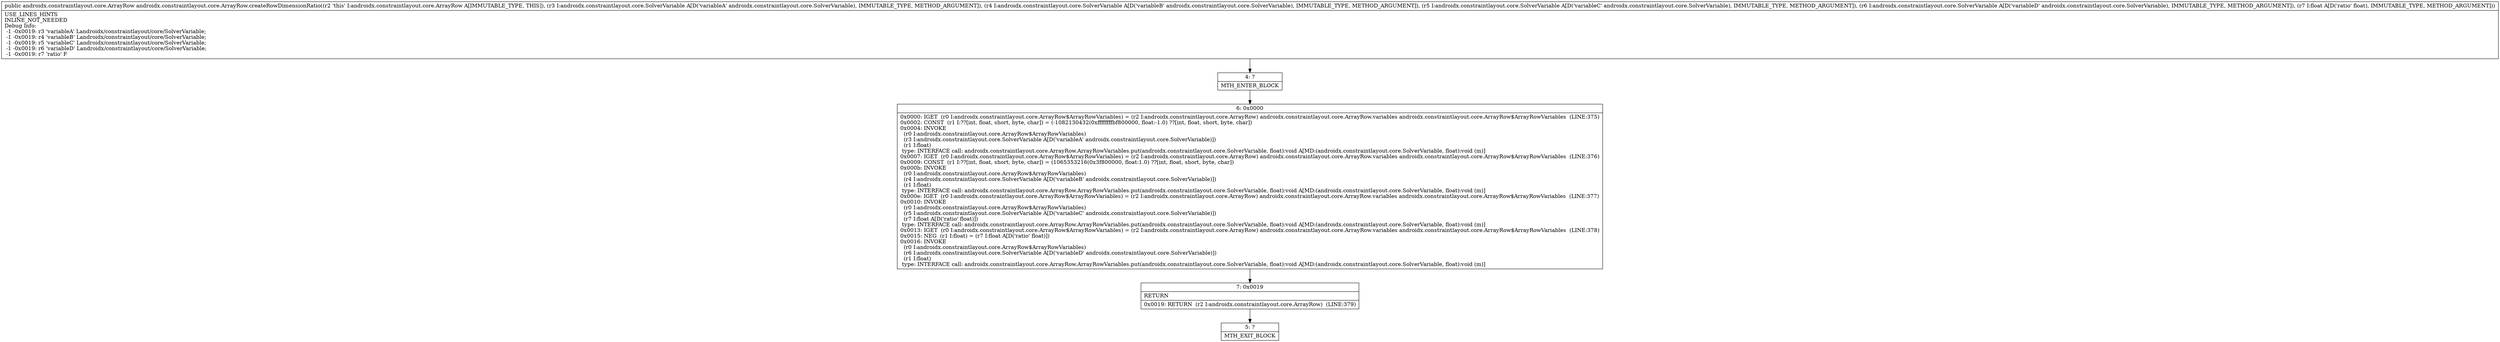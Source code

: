 digraph "CFG forandroidx.constraintlayout.core.ArrayRow.createRowDimensionRatio(Landroidx\/constraintlayout\/core\/SolverVariable;Landroidx\/constraintlayout\/core\/SolverVariable;Landroidx\/constraintlayout\/core\/SolverVariable;Landroidx\/constraintlayout\/core\/SolverVariable;F)Landroidx\/constraintlayout\/core\/ArrayRow;" {
Node_4 [shape=record,label="{4\:\ ?|MTH_ENTER_BLOCK\l}"];
Node_6 [shape=record,label="{6\:\ 0x0000|0x0000: IGET  (r0 I:androidx.constraintlayout.core.ArrayRow$ArrayRowVariables) = (r2 I:androidx.constraintlayout.core.ArrayRow) androidx.constraintlayout.core.ArrayRow.variables androidx.constraintlayout.core.ArrayRow$ArrayRowVariables  (LINE:375)\l0x0002: CONST  (r1 I:??[int, float, short, byte, char]) = (\-1082130432(0xffffffffbf800000, float:\-1.0) ??[int, float, short, byte, char]) \l0x0004: INVOKE  \l  (r0 I:androidx.constraintlayout.core.ArrayRow$ArrayRowVariables)\l  (r3 I:androidx.constraintlayout.core.SolverVariable A[D('variableA' androidx.constraintlayout.core.SolverVariable)])\l  (r1 I:float)\l type: INTERFACE call: androidx.constraintlayout.core.ArrayRow.ArrayRowVariables.put(androidx.constraintlayout.core.SolverVariable, float):void A[MD:(androidx.constraintlayout.core.SolverVariable, float):void (m)]\l0x0007: IGET  (r0 I:androidx.constraintlayout.core.ArrayRow$ArrayRowVariables) = (r2 I:androidx.constraintlayout.core.ArrayRow) androidx.constraintlayout.core.ArrayRow.variables androidx.constraintlayout.core.ArrayRow$ArrayRowVariables  (LINE:376)\l0x0009: CONST  (r1 I:??[int, float, short, byte, char]) = (1065353216(0x3f800000, float:1.0) ??[int, float, short, byte, char]) \l0x000b: INVOKE  \l  (r0 I:androidx.constraintlayout.core.ArrayRow$ArrayRowVariables)\l  (r4 I:androidx.constraintlayout.core.SolverVariable A[D('variableB' androidx.constraintlayout.core.SolverVariable)])\l  (r1 I:float)\l type: INTERFACE call: androidx.constraintlayout.core.ArrayRow.ArrayRowVariables.put(androidx.constraintlayout.core.SolverVariable, float):void A[MD:(androidx.constraintlayout.core.SolverVariable, float):void (m)]\l0x000e: IGET  (r0 I:androidx.constraintlayout.core.ArrayRow$ArrayRowVariables) = (r2 I:androidx.constraintlayout.core.ArrayRow) androidx.constraintlayout.core.ArrayRow.variables androidx.constraintlayout.core.ArrayRow$ArrayRowVariables  (LINE:377)\l0x0010: INVOKE  \l  (r0 I:androidx.constraintlayout.core.ArrayRow$ArrayRowVariables)\l  (r5 I:androidx.constraintlayout.core.SolverVariable A[D('variableC' androidx.constraintlayout.core.SolverVariable)])\l  (r7 I:float A[D('ratio' float)])\l type: INTERFACE call: androidx.constraintlayout.core.ArrayRow.ArrayRowVariables.put(androidx.constraintlayout.core.SolverVariable, float):void A[MD:(androidx.constraintlayout.core.SolverVariable, float):void (m)]\l0x0013: IGET  (r0 I:androidx.constraintlayout.core.ArrayRow$ArrayRowVariables) = (r2 I:androidx.constraintlayout.core.ArrayRow) androidx.constraintlayout.core.ArrayRow.variables androidx.constraintlayout.core.ArrayRow$ArrayRowVariables  (LINE:378)\l0x0015: NEG  (r1 I:float) = (r7 I:float A[D('ratio' float)]) \l0x0016: INVOKE  \l  (r0 I:androidx.constraintlayout.core.ArrayRow$ArrayRowVariables)\l  (r6 I:androidx.constraintlayout.core.SolverVariable A[D('variableD' androidx.constraintlayout.core.SolverVariable)])\l  (r1 I:float)\l type: INTERFACE call: androidx.constraintlayout.core.ArrayRow.ArrayRowVariables.put(androidx.constraintlayout.core.SolverVariable, float):void A[MD:(androidx.constraintlayout.core.SolverVariable, float):void (m)]\l}"];
Node_7 [shape=record,label="{7\:\ 0x0019|RETURN\l|0x0019: RETURN  (r2 I:androidx.constraintlayout.core.ArrayRow)  (LINE:379)\l}"];
Node_5 [shape=record,label="{5\:\ ?|MTH_EXIT_BLOCK\l}"];
MethodNode[shape=record,label="{public androidx.constraintlayout.core.ArrayRow androidx.constraintlayout.core.ArrayRow.createRowDimensionRatio((r2 'this' I:androidx.constraintlayout.core.ArrayRow A[IMMUTABLE_TYPE, THIS]), (r3 I:androidx.constraintlayout.core.SolverVariable A[D('variableA' androidx.constraintlayout.core.SolverVariable), IMMUTABLE_TYPE, METHOD_ARGUMENT]), (r4 I:androidx.constraintlayout.core.SolverVariable A[D('variableB' androidx.constraintlayout.core.SolverVariable), IMMUTABLE_TYPE, METHOD_ARGUMENT]), (r5 I:androidx.constraintlayout.core.SolverVariable A[D('variableC' androidx.constraintlayout.core.SolverVariable), IMMUTABLE_TYPE, METHOD_ARGUMENT]), (r6 I:androidx.constraintlayout.core.SolverVariable A[D('variableD' androidx.constraintlayout.core.SolverVariable), IMMUTABLE_TYPE, METHOD_ARGUMENT]), (r7 I:float A[D('ratio' float), IMMUTABLE_TYPE, METHOD_ARGUMENT]))  | USE_LINES_HINTS\lINLINE_NOT_NEEDED\lDebug Info:\l  \-1 \-0x0019: r3 'variableA' Landroidx\/constraintlayout\/core\/SolverVariable;\l  \-1 \-0x0019: r4 'variableB' Landroidx\/constraintlayout\/core\/SolverVariable;\l  \-1 \-0x0019: r5 'variableC' Landroidx\/constraintlayout\/core\/SolverVariable;\l  \-1 \-0x0019: r6 'variableD' Landroidx\/constraintlayout\/core\/SolverVariable;\l  \-1 \-0x0019: r7 'ratio' F\l}"];
MethodNode -> Node_4;Node_4 -> Node_6;
Node_6 -> Node_7;
Node_7 -> Node_5;
}

